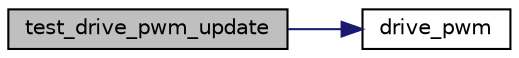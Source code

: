 digraph "test_drive_pwm_update"
{
 // LATEX_PDF_SIZE
  edge [fontname="Helvetica",fontsize="10",labelfontname="Helvetica",labelfontsize="10"];
  node [fontname="Helvetica",fontsize="10",shape=record];
  rankdir="LR";
  Node1 [label="test_drive_pwm_update",height=0.2,width=0.4,color="black", fillcolor="grey75", style="filled", fontcolor="black",tooltip=" "];
  Node1 -> Node2 [color="midnightblue",fontsize="10",style="solid",fontname="Helvetica"];
  Node2 [label="drive_pwm",height=0.2,width=0.4,color="black", fillcolor="white", style="filled",URL="$pwm__drive_8c.html#adb600de094cb028b0c7935ca3869911b",tooltip="選択したPWM駆動用ポートで、Dutyを指定してPWM駆動を実施"];
}
